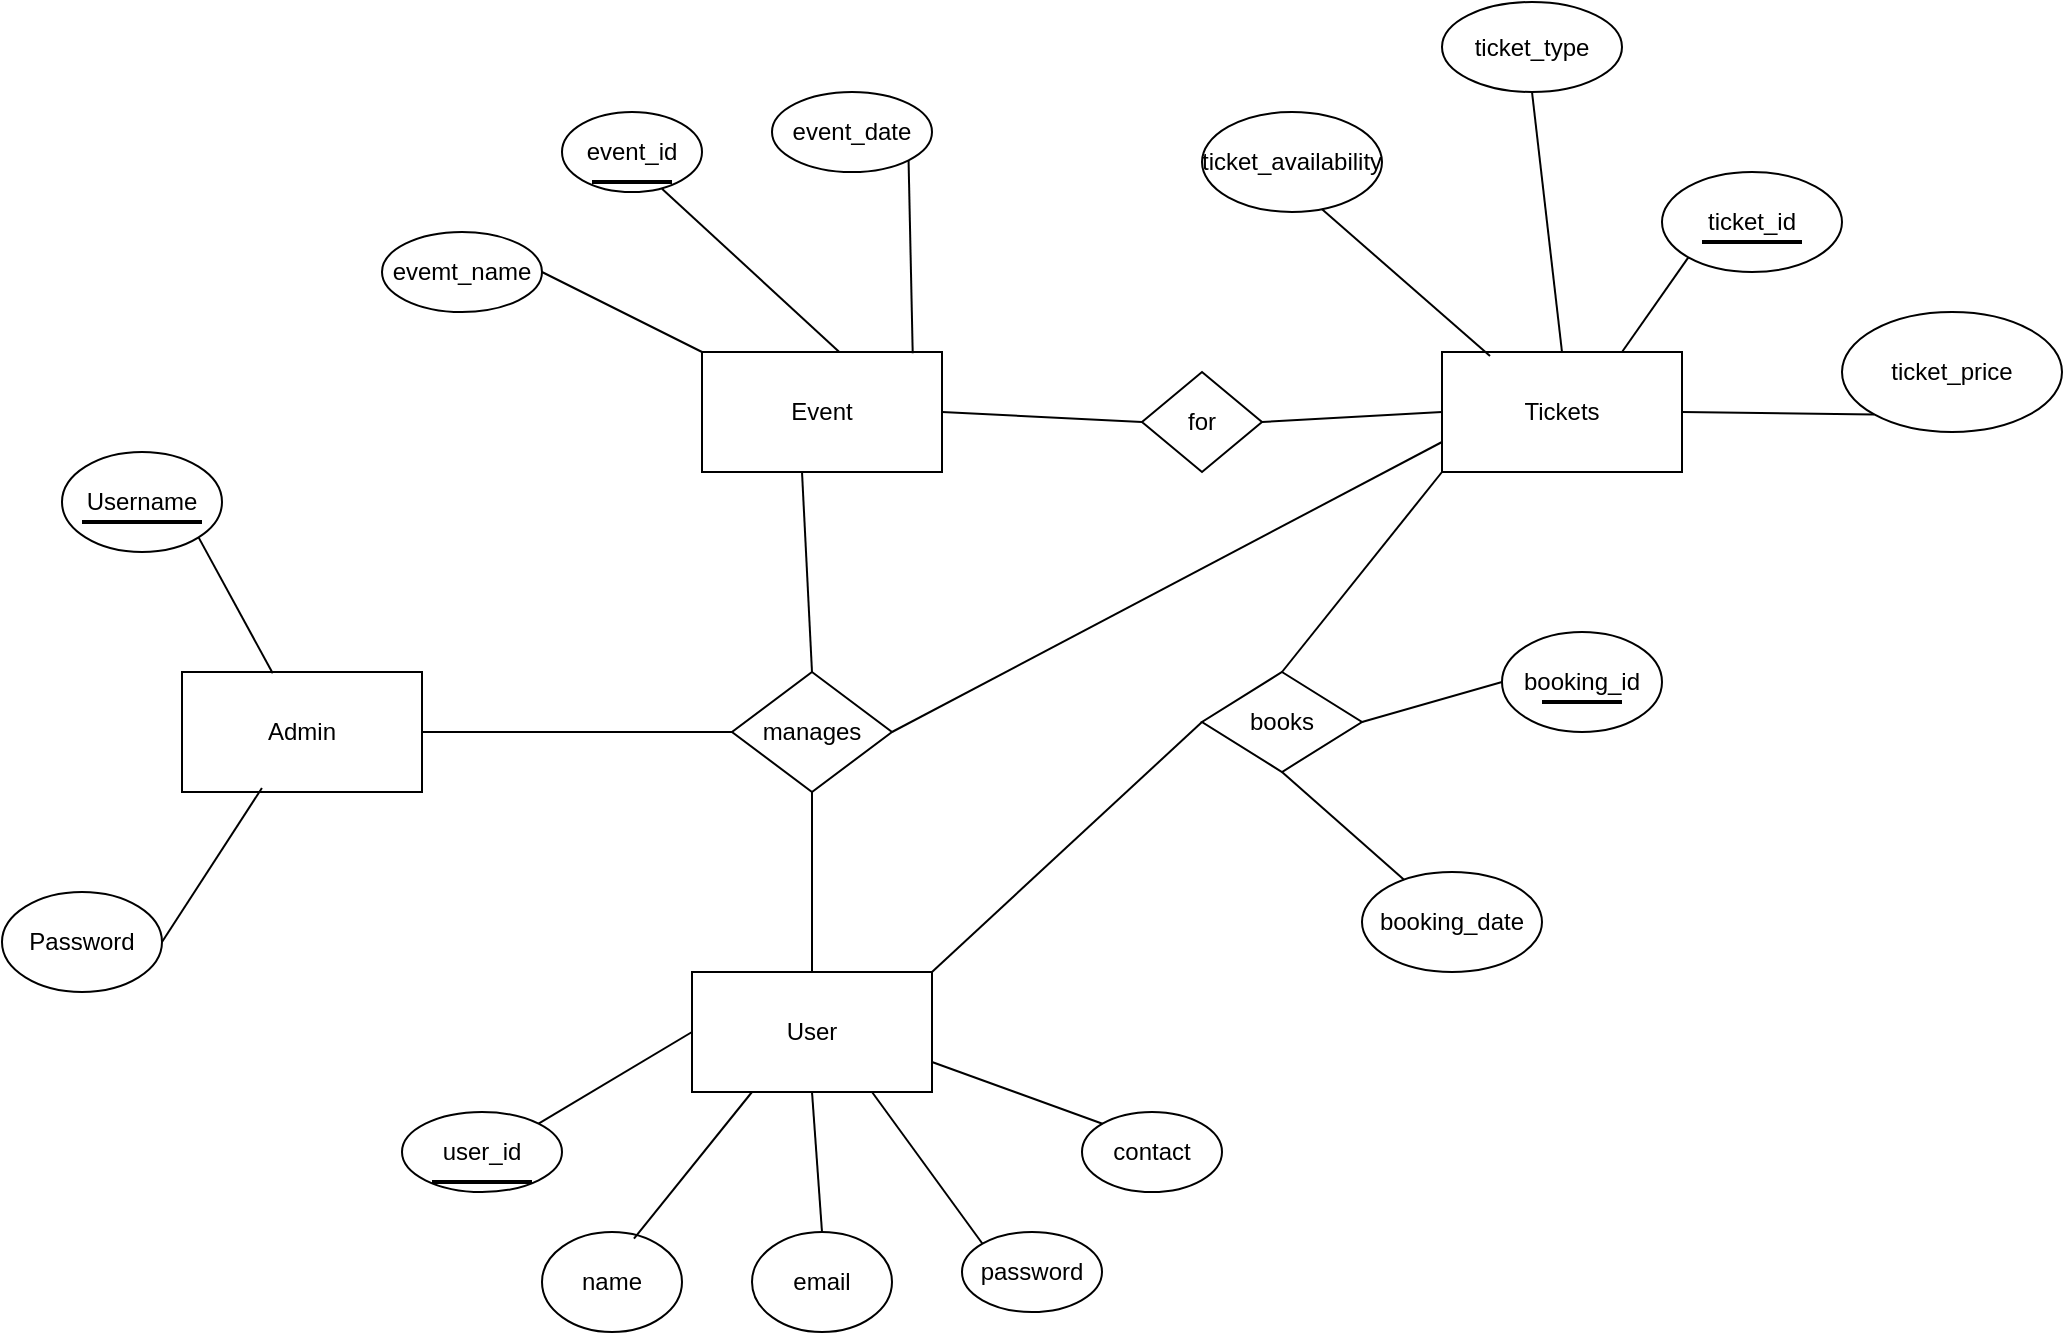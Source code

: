 <mxfile version="22.1.7" type="github">
  <diagram id="R2lEEEUBdFMjLlhIrx00" name="Page-1">
    <mxGraphModel dx="2573" dy="687" grid="1" gridSize="10" guides="1" tooltips="1" connect="1" arrows="1" fold="1" page="1" pageScale="1" pageWidth="850" pageHeight="1100" math="0" shadow="0" extFonts="Permanent Marker^https://fonts.googleapis.com/css?family=Permanent+Marker">
      <root>
        <mxCell id="0" />
        <mxCell id="1" parent="0" />
        <mxCell id="xcai08lCrRvb6QhxejMG-1" value="Admin" style="rounded=0;whiteSpace=wrap;html=1;" vertex="1" parent="1">
          <mxGeometry x="70" y="440" width="120" height="60" as="geometry" />
        </mxCell>
        <mxCell id="xcai08lCrRvb6QhxejMG-2" value="manages" style="rhombus;whiteSpace=wrap;html=1;" vertex="1" parent="1">
          <mxGeometry x="345" y="440" width="80" height="60" as="geometry" />
        </mxCell>
        <mxCell id="xcai08lCrRvb6QhxejMG-5" value="Event" style="rounded=0;whiteSpace=wrap;html=1;" vertex="1" parent="1">
          <mxGeometry x="330" y="280" width="120" height="60" as="geometry" />
        </mxCell>
        <mxCell id="xcai08lCrRvb6QhxejMG-6" value="User" style="rounded=0;whiteSpace=wrap;html=1;" vertex="1" parent="1">
          <mxGeometry x="325" y="590" width="120" height="60" as="geometry" />
        </mxCell>
        <mxCell id="xcai08lCrRvb6QhxejMG-7" value="for" style="rhombus;whiteSpace=wrap;html=1;" vertex="1" parent="1">
          <mxGeometry x="550" y="290" width="60" height="50" as="geometry" />
        </mxCell>
        <mxCell id="xcai08lCrRvb6QhxejMG-8" value="Tickets" style="rounded=0;whiteSpace=wrap;html=1;" vertex="1" parent="1">
          <mxGeometry x="700" y="280" width="120" height="60" as="geometry" />
        </mxCell>
        <mxCell id="xcai08lCrRvb6QhxejMG-9" value="books" style="rhombus;whiteSpace=wrap;html=1;" vertex="1" parent="1">
          <mxGeometry x="580" y="440" width="80" height="50" as="geometry" />
        </mxCell>
        <mxCell id="xcai08lCrRvb6QhxejMG-10" value="Username" style="ellipse;whiteSpace=wrap;html=1;" vertex="1" parent="1">
          <mxGeometry x="10" y="330" width="80" height="50" as="geometry" />
        </mxCell>
        <mxCell id="xcai08lCrRvb6QhxejMG-11" value="Password" style="ellipse;whiteSpace=wrap;html=1;" vertex="1" parent="1">
          <mxGeometry x="-20" y="550" width="80" height="50" as="geometry" />
        </mxCell>
        <mxCell id="xcai08lCrRvb6QhxejMG-12" value="event_id" style="ellipse;whiteSpace=wrap;html=1;" vertex="1" parent="1">
          <mxGeometry x="260" y="160" width="70" height="40" as="geometry" />
        </mxCell>
        <mxCell id="xcai08lCrRvb6QhxejMG-13" value="evemt_name" style="ellipse;whiteSpace=wrap;html=1;" vertex="1" parent="1">
          <mxGeometry x="170" y="220" width="80" height="40" as="geometry" />
        </mxCell>
        <mxCell id="xcai08lCrRvb6QhxejMG-14" value="event_date" style="ellipse;whiteSpace=wrap;html=1;" vertex="1" parent="1">
          <mxGeometry x="365" y="150" width="80" height="40" as="geometry" />
        </mxCell>
        <mxCell id="xcai08lCrRvb6QhxejMG-15" value="ticket_availability" style="ellipse;whiteSpace=wrap;html=1;" vertex="1" parent="1">
          <mxGeometry x="580" y="160" width="90" height="50" as="geometry" />
        </mxCell>
        <mxCell id="xcai08lCrRvb6QhxejMG-16" value="ticket_type" style="ellipse;whiteSpace=wrap;html=1;" vertex="1" parent="1">
          <mxGeometry x="700" y="105" width="90" height="45" as="geometry" />
        </mxCell>
        <mxCell id="xcai08lCrRvb6QhxejMG-17" value="ticket_id" style="ellipse;whiteSpace=wrap;html=1;" vertex="1" parent="1">
          <mxGeometry x="810" y="190" width="90" height="50" as="geometry" />
        </mxCell>
        <mxCell id="xcai08lCrRvb6QhxejMG-18" value="booking_id" style="ellipse;whiteSpace=wrap;html=1;" vertex="1" parent="1">
          <mxGeometry x="730" y="420" width="80" height="50" as="geometry" />
        </mxCell>
        <mxCell id="xcai08lCrRvb6QhxejMG-19" value="booking_date" style="ellipse;whiteSpace=wrap;html=1;" vertex="1" parent="1">
          <mxGeometry x="660" y="540" width="90" height="50" as="geometry" />
        </mxCell>
        <mxCell id="xcai08lCrRvb6QhxejMG-20" value="" style="endArrow=none;html=1;rounded=0;exitX=1;exitY=0.5;exitDx=0;exitDy=0;entryX=0;entryY=0.5;entryDx=0;entryDy=0;" edge="1" parent="1" source="xcai08lCrRvb6QhxejMG-1" target="xcai08lCrRvb6QhxejMG-2">
          <mxGeometry width="50" height="50" relative="1" as="geometry">
            <mxPoint x="200" y="600" as="sourcePoint" />
            <mxPoint x="250" y="550" as="targetPoint" />
          </mxGeometry>
        </mxCell>
        <mxCell id="xcai08lCrRvb6QhxejMG-22" value="" style="endArrow=none;html=1;rounded=0;exitX=0.5;exitY=0;exitDx=0;exitDy=0;" edge="1" parent="1" source="xcai08lCrRvb6QhxejMG-2">
          <mxGeometry width="50" height="50" relative="1" as="geometry">
            <mxPoint x="220" y="460" as="sourcePoint" />
            <mxPoint x="380" y="340" as="targetPoint" />
          </mxGeometry>
        </mxCell>
        <mxCell id="xcai08lCrRvb6QhxejMG-23" value="" style="endArrow=none;html=1;rounded=0;entryX=0.5;entryY=1;entryDx=0;entryDy=0;" edge="1" parent="1" source="xcai08lCrRvb6QhxejMG-6" target="xcai08lCrRvb6QhxejMG-2">
          <mxGeometry width="50" height="50" relative="1" as="geometry">
            <mxPoint x="120" y="620" as="sourcePoint" />
            <mxPoint x="170" y="570" as="targetPoint" />
          </mxGeometry>
        </mxCell>
        <mxCell id="xcai08lCrRvb6QhxejMG-24" value="user_id" style="ellipse;whiteSpace=wrap;html=1;" vertex="1" parent="1">
          <mxGeometry x="180" y="660" width="80" height="40" as="geometry" />
        </mxCell>
        <mxCell id="xcai08lCrRvb6QhxejMG-25" value="name" style="ellipse;whiteSpace=wrap;html=1;" vertex="1" parent="1">
          <mxGeometry x="250" y="720" width="70" height="50" as="geometry" />
        </mxCell>
        <mxCell id="xcai08lCrRvb6QhxejMG-27" value="email" style="ellipse;whiteSpace=wrap;html=1;" vertex="1" parent="1">
          <mxGeometry x="355" y="720" width="70" height="50" as="geometry" />
        </mxCell>
        <mxCell id="xcai08lCrRvb6QhxejMG-28" value="password" style="ellipse;whiteSpace=wrap;html=1;" vertex="1" parent="1">
          <mxGeometry x="460" y="720" width="70" height="40" as="geometry" />
        </mxCell>
        <mxCell id="xcai08lCrRvb6QhxejMG-29" value="contact" style="ellipse;whiteSpace=wrap;html=1;" vertex="1" parent="1">
          <mxGeometry x="520" y="660" width="70" height="40" as="geometry" />
        </mxCell>
        <mxCell id="xcai08lCrRvb6QhxejMG-32" value="" style="endArrow=none;html=1;rounded=0;exitX=1;exitY=1;exitDx=0;exitDy=0;entryX=0.378;entryY=0.011;entryDx=0;entryDy=0;entryPerimeter=0;" edge="1" parent="1" source="xcai08lCrRvb6QhxejMG-10" target="xcai08lCrRvb6QhxejMG-1">
          <mxGeometry width="50" height="50" relative="1" as="geometry">
            <mxPoint x="160" y="390" as="sourcePoint" />
            <mxPoint x="210" y="340" as="targetPoint" />
          </mxGeometry>
        </mxCell>
        <mxCell id="xcai08lCrRvb6QhxejMG-33" value="" style="endArrow=none;html=1;rounded=0;entryX=0.333;entryY=0.967;entryDx=0;entryDy=0;entryPerimeter=0;exitX=1;exitY=0.5;exitDx=0;exitDy=0;" edge="1" parent="1" source="xcai08lCrRvb6QhxejMG-11" target="xcai08lCrRvb6QhxejMG-1">
          <mxGeometry width="50" height="50" relative="1" as="geometry">
            <mxPoint x="130" y="600" as="sourcePoint" />
            <mxPoint x="180" y="550" as="targetPoint" />
          </mxGeometry>
        </mxCell>
        <mxCell id="xcai08lCrRvb6QhxejMG-34" value="" style="endArrow=none;html=1;rounded=0;entryX=1;entryY=0.5;entryDx=0;entryDy=0;" edge="1" parent="1" source="xcai08lCrRvb6QhxejMG-5" target="xcai08lCrRvb6QhxejMG-13">
          <mxGeometry width="50" height="50" relative="1" as="geometry">
            <mxPoint x="210" y="360" as="sourcePoint" />
            <mxPoint x="260" y="310" as="targetPoint" />
          </mxGeometry>
        </mxCell>
        <mxCell id="xcai08lCrRvb6QhxejMG-37" value="" style="endArrow=none;html=1;rounded=0;exitX=0.714;exitY=0.958;exitDx=0;exitDy=0;exitPerimeter=0;entryX=0.572;entryY=0;entryDx=0;entryDy=0;entryPerimeter=0;" edge="1" parent="1" source="xcai08lCrRvb6QhxejMG-12" target="xcai08lCrRvb6QhxejMG-5">
          <mxGeometry width="50" height="50" relative="1" as="geometry">
            <mxPoint x="450" y="240" as="sourcePoint" />
            <mxPoint x="500" y="190" as="targetPoint" />
          </mxGeometry>
        </mxCell>
        <mxCell id="xcai08lCrRvb6QhxejMG-39" value="" style="endArrow=none;html=1;rounded=0;exitX=1;exitY=1;exitDx=0;exitDy=0;entryX=0.878;entryY=0.011;entryDx=0;entryDy=0;entryPerimeter=0;" edge="1" parent="1" source="xcai08lCrRvb6QhxejMG-14" target="xcai08lCrRvb6QhxejMG-5">
          <mxGeometry width="50" height="50" relative="1" as="geometry">
            <mxPoint x="520" y="210" as="sourcePoint" />
            <mxPoint x="570" y="160" as="targetPoint" />
          </mxGeometry>
        </mxCell>
        <mxCell id="xcai08lCrRvb6QhxejMG-41" value="" style="endArrow=none;html=1;rounded=0;entryX=0;entryY=0.5;entryDx=0;entryDy=0;exitX=1;exitY=0;exitDx=0;exitDy=0;" edge="1" parent="1" source="xcai08lCrRvb6QhxejMG-24" target="xcai08lCrRvb6QhxejMG-6">
          <mxGeometry width="50" height="50" relative="1" as="geometry">
            <mxPoint x="260" y="650" as="sourcePoint" />
            <mxPoint x="310" y="600" as="targetPoint" />
          </mxGeometry>
        </mxCell>
        <mxCell id="xcai08lCrRvb6QhxejMG-42" value="" style="endArrow=none;html=1;rounded=0;entryX=0.25;entryY=1;entryDx=0;entryDy=0;exitX=0.657;exitY=0.067;exitDx=0;exitDy=0;exitPerimeter=0;" edge="1" parent="1" source="xcai08lCrRvb6QhxejMG-25" target="xcai08lCrRvb6QhxejMG-6">
          <mxGeometry width="50" height="50" relative="1" as="geometry">
            <mxPoint x="150" y="790" as="sourcePoint" />
            <mxPoint x="200" y="740" as="targetPoint" />
          </mxGeometry>
        </mxCell>
        <mxCell id="xcai08lCrRvb6QhxejMG-44" value="" style="endArrow=none;html=1;rounded=0;entryX=0.5;entryY=1;entryDx=0;entryDy=0;exitX=0.5;exitY=0;exitDx=0;exitDy=0;" edge="1" parent="1" source="xcai08lCrRvb6QhxejMG-27" target="xcai08lCrRvb6QhxejMG-6">
          <mxGeometry width="50" height="50" relative="1" as="geometry">
            <mxPoint x="160" y="790" as="sourcePoint" />
            <mxPoint x="210" y="740" as="targetPoint" />
          </mxGeometry>
        </mxCell>
        <mxCell id="xcai08lCrRvb6QhxejMG-45" value="" style="endArrow=none;html=1;rounded=0;entryX=0.75;entryY=1;entryDx=0;entryDy=0;exitX=0;exitY=0;exitDx=0;exitDy=0;" edge="1" parent="1" source="xcai08lCrRvb6QhxejMG-28" target="xcai08lCrRvb6QhxejMG-6">
          <mxGeometry width="50" height="50" relative="1" as="geometry">
            <mxPoint x="150" y="810" as="sourcePoint" />
            <mxPoint x="200" y="760" as="targetPoint" />
          </mxGeometry>
        </mxCell>
        <mxCell id="xcai08lCrRvb6QhxejMG-47" value="" style="endArrow=none;html=1;rounded=0;exitX=1;exitY=0.75;exitDx=0;exitDy=0;entryX=0;entryY=0;entryDx=0;entryDy=0;" edge="1" parent="1" source="xcai08lCrRvb6QhxejMG-6" target="xcai08lCrRvb6QhxejMG-29">
          <mxGeometry width="50" height="50" relative="1" as="geometry">
            <mxPoint x="520" y="630" as="sourcePoint" />
            <mxPoint x="570" y="580" as="targetPoint" />
          </mxGeometry>
        </mxCell>
        <mxCell id="xcai08lCrRvb6QhxejMG-48" value="" style="endArrow=none;html=1;rounded=0;entryX=0.5;entryY=1;entryDx=0;entryDy=0;" edge="1" parent="1" source="xcai08lCrRvb6QhxejMG-19" target="xcai08lCrRvb6QhxejMG-9">
          <mxGeometry width="50" height="50" relative="1" as="geometry">
            <mxPoint x="550" y="600" as="sourcePoint" />
            <mxPoint x="600" y="550" as="targetPoint" />
          </mxGeometry>
        </mxCell>
        <mxCell id="xcai08lCrRvb6QhxejMG-49" value="" style="endArrow=none;html=1;rounded=0;entryX=1;entryY=0.5;entryDx=0;entryDy=0;exitX=0;exitY=0.5;exitDx=0;exitDy=0;" edge="1" parent="1" source="xcai08lCrRvb6QhxejMG-18" target="xcai08lCrRvb6QhxejMG-9">
          <mxGeometry width="50" height="50" relative="1" as="geometry">
            <mxPoint x="490" y="530" as="sourcePoint" />
            <mxPoint x="540" y="480" as="targetPoint" />
          </mxGeometry>
        </mxCell>
        <mxCell id="xcai08lCrRvb6QhxejMG-50" value="" style="endArrow=none;html=1;rounded=0;entryX=1;entryY=0.5;entryDx=0;entryDy=0;exitX=0;exitY=0.5;exitDx=0;exitDy=0;" edge="1" parent="1" source="xcai08lCrRvb6QhxejMG-7" target="xcai08lCrRvb6QhxejMG-5">
          <mxGeometry width="50" height="50" relative="1" as="geometry">
            <mxPoint x="490" y="440" as="sourcePoint" />
            <mxPoint x="540" y="390" as="targetPoint" />
          </mxGeometry>
        </mxCell>
        <mxCell id="xcai08lCrRvb6QhxejMG-51" value="" style="endArrow=none;html=1;rounded=0;entryX=1;entryY=0.5;entryDx=0;entryDy=0;exitX=0;exitY=0.5;exitDx=0;exitDy=0;" edge="1" parent="1" source="xcai08lCrRvb6QhxejMG-8" target="xcai08lCrRvb6QhxejMG-7">
          <mxGeometry width="50" height="50" relative="1" as="geometry">
            <mxPoint x="490" y="420" as="sourcePoint" />
            <mxPoint x="540" y="370" as="targetPoint" />
          </mxGeometry>
        </mxCell>
        <mxCell id="xcai08lCrRvb6QhxejMG-52" value="" style="endArrow=none;html=1;rounded=0;entryX=0.667;entryY=0.973;entryDx=0;entryDy=0;entryPerimeter=0;exitX=0.2;exitY=0.033;exitDx=0;exitDy=0;exitPerimeter=0;" edge="1" parent="1" source="xcai08lCrRvb6QhxejMG-8" target="xcai08lCrRvb6QhxejMG-15">
          <mxGeometry width="50" height="50" relative="1" as="geometry">
            <mxPoint x="520" y="290" as="sourcePoint" />
            <mxPoint x="570" y="240" as="targetPoint" />
          </mxGeometry>
        </mxCell>
        <mxCell id="xcai08lCrRvb6QhxejMG-54" value="" style="endArrow=none;html=1;rounded=0;entryX=0.5;entryY=1;entryDx=0;entryDy=0;exitX=0.5;exitY=0;exitDx=0;exitDy=0;" edge="1" parent="1" source="xcai08lCrRvb6QhxejMG-8" target="xcai08lCrRvb6QhxejMG-16">
          <mxGeometry width="50" height="50" relative="1" as="geometry">
            <mxPoint x="750" y="240" as="sourcePoint" />
            <mxPoint x="800" y="190" as="targetPoint" />
          </mxGeometry>
        </mxCell>
        <mxCell id="xcai08lCrRvb6QhxejMG-55" value="" style="endArrow=none;html=1;rounded=0;exitX=0;exitY=1;exitDx=0;exitDy=0;entryX=0.75;entryY=0;entryDx=0;entryDy=0;" edge="1" parent="1" source="xcai08lCrRvb6QhxejMG-17" target="xcai08lCrRvb6QhxejMG-8">
          <mxGeometry width="50" height="50" relative="1" as="geometry">
            <mxPoint x="790" y="200" as="sourcePoint" />
            <mxPoint x="840" y="150" as="targetPoint" />
          </mxGeometry>
        </mxCell>
        <mxCell id="xcai08lCrRvb6QhxejMG-56" value="" style="endArrow=none;html=1;rounded=0;exitX=1;exitY=0;exitDx=0;exitDy=0;entryX=0;entryY=0.5;entryDx=0;entryDy=0;" edge="1" parent="1" source="xcai08lCrRvb6QhxejMG-6" target="xcai08lCrRvb6QhxejMG-9">
          <mxGeometry width="50" height="50" relative="1" as="geometry">
            <mxPoint x="490" y="560" as="sourcePoint" />
            <mxPoint x="540" y="510" as="targetPoint" />
          </mxGeometry>
        </mxCell>
        <mxCell id="xcai08lCrRvb6QhxejMG-57" value="" style="endArrow=none;html=1;rounded=0;exitX=0.5;exitY=0;exitDx=0;exitDy=0;entryX=0;entryY=1;entryDx=0;entryDy=0;" edge="1" parent="1" source="xcai08lCrRvb6QhxejMG-9" target="xcai08lCrRvb6QhxejMG-8">
          <mxGeometry width="50" height="50" relative="1" as="geometry">
            <mxPoint x="590" y="410" as="sourcePoint" />
            <mxPoint x="640" y="360" as="targetPoint" />
          </mxGeometry>
        </mxCell>
        <mxCell id="xcai08lCrRvb6QhxejMG-60" value="" style="endArrow=none;html=1;rounded=0;exitX=1;exitY=0.5;exitDx=0;exitDy=0;entryX=0;entryY=0.75;entryDx=0;entryDy=0;" edge="1" parent="1" source="xcai08lCrRvb6QhxejMG-2" target="xcai08lCrRvb6QhxejMG-8">
          <mxGeometry width="50" height="50" relative="1" as="geometry">
            <mxPoint x="550" y="410" as="sourcePoint" />
            <mxPoint x="600" y="360" as="targetPoint" />
          </mxGeometry>
        </mxCell>
        <mxCell id="xcai08lCrRvb6QhxejMG-61" value="ticket_price" style="ellipse;whiteSpace=wrap;html=1;" vertex="1" parent="1">
          <mxGeometry x="900" y="260" width="110" height="60" as="geometry" />
        </mxCell>
        <mxCell id="xcai08lCrRvb6QhxejMG-62" value="" style="endArrow=none;html=1;rounded=0;exitX=1;exitY=0.5;exitDx=0;exitDy=0;entryX=0;entryY=1;entryDx=0;entryDy=0;" edge="1" parent="1" source="xcai08lCrRvb6QhxejMG-8" target="xcai08lCrRvb6QhxejMG-61">
          <mxGeometry width="50" height="50" relative="1" as="geometry">
            <mxPoint x="920" y="460" as="sourcePoint" />
            <mxPoint x="970" y="410" as="targetPoint" />
          </mxGeometry>
        </mxCell>
        <mxCell id="xcai08lCrRvb6QhxejMG-66" value="" style="line;strokeWidth=2;html=1;" vertex="1" parent="1">
          <mxGeometry x="20" y="360" width="60" height="10" as="geometry" />
        </mxCell>
        <mxCell id="xcai08lCrRvb6QhxejMG-69" value="" style="line;strokeWidth=2;html=1;" vertex="1" parent="1">
          <mxGeometry x="275" y="190" width="40" height="10" as="geometry" />
        </mxCell>
        <mxCell id="xcai08lCrRvb6QhxejMG-74" value="" style="line;strokeWidth=2;html=1;" vertex="1" parent="1">
          <mxGeometry x="195" y="690" width="50" height="10" as="geometry" />
        </mxCell>
        <mxCell id="xcai08lCrRvb6QhxejMG-75" value="" style="line;strokeWidth=2;html=1;" vertex="1" parent="1">
          <mxGeometry x="750" y="450" width="40" height="10" as="geometry" />
        </mxCell>
        <mxCell id="xcai08lCrRvb6QhxejMG-81" value="" style="line;strokeWidth=2;html=1;" vertex="1" parent="1">
          <mxGeometry x="830" y="220" width="50" height="10" as="geometry" />
        </mxCell>
      </root>
    </mxGraphModel>
  </diagram>
</mxfile>
